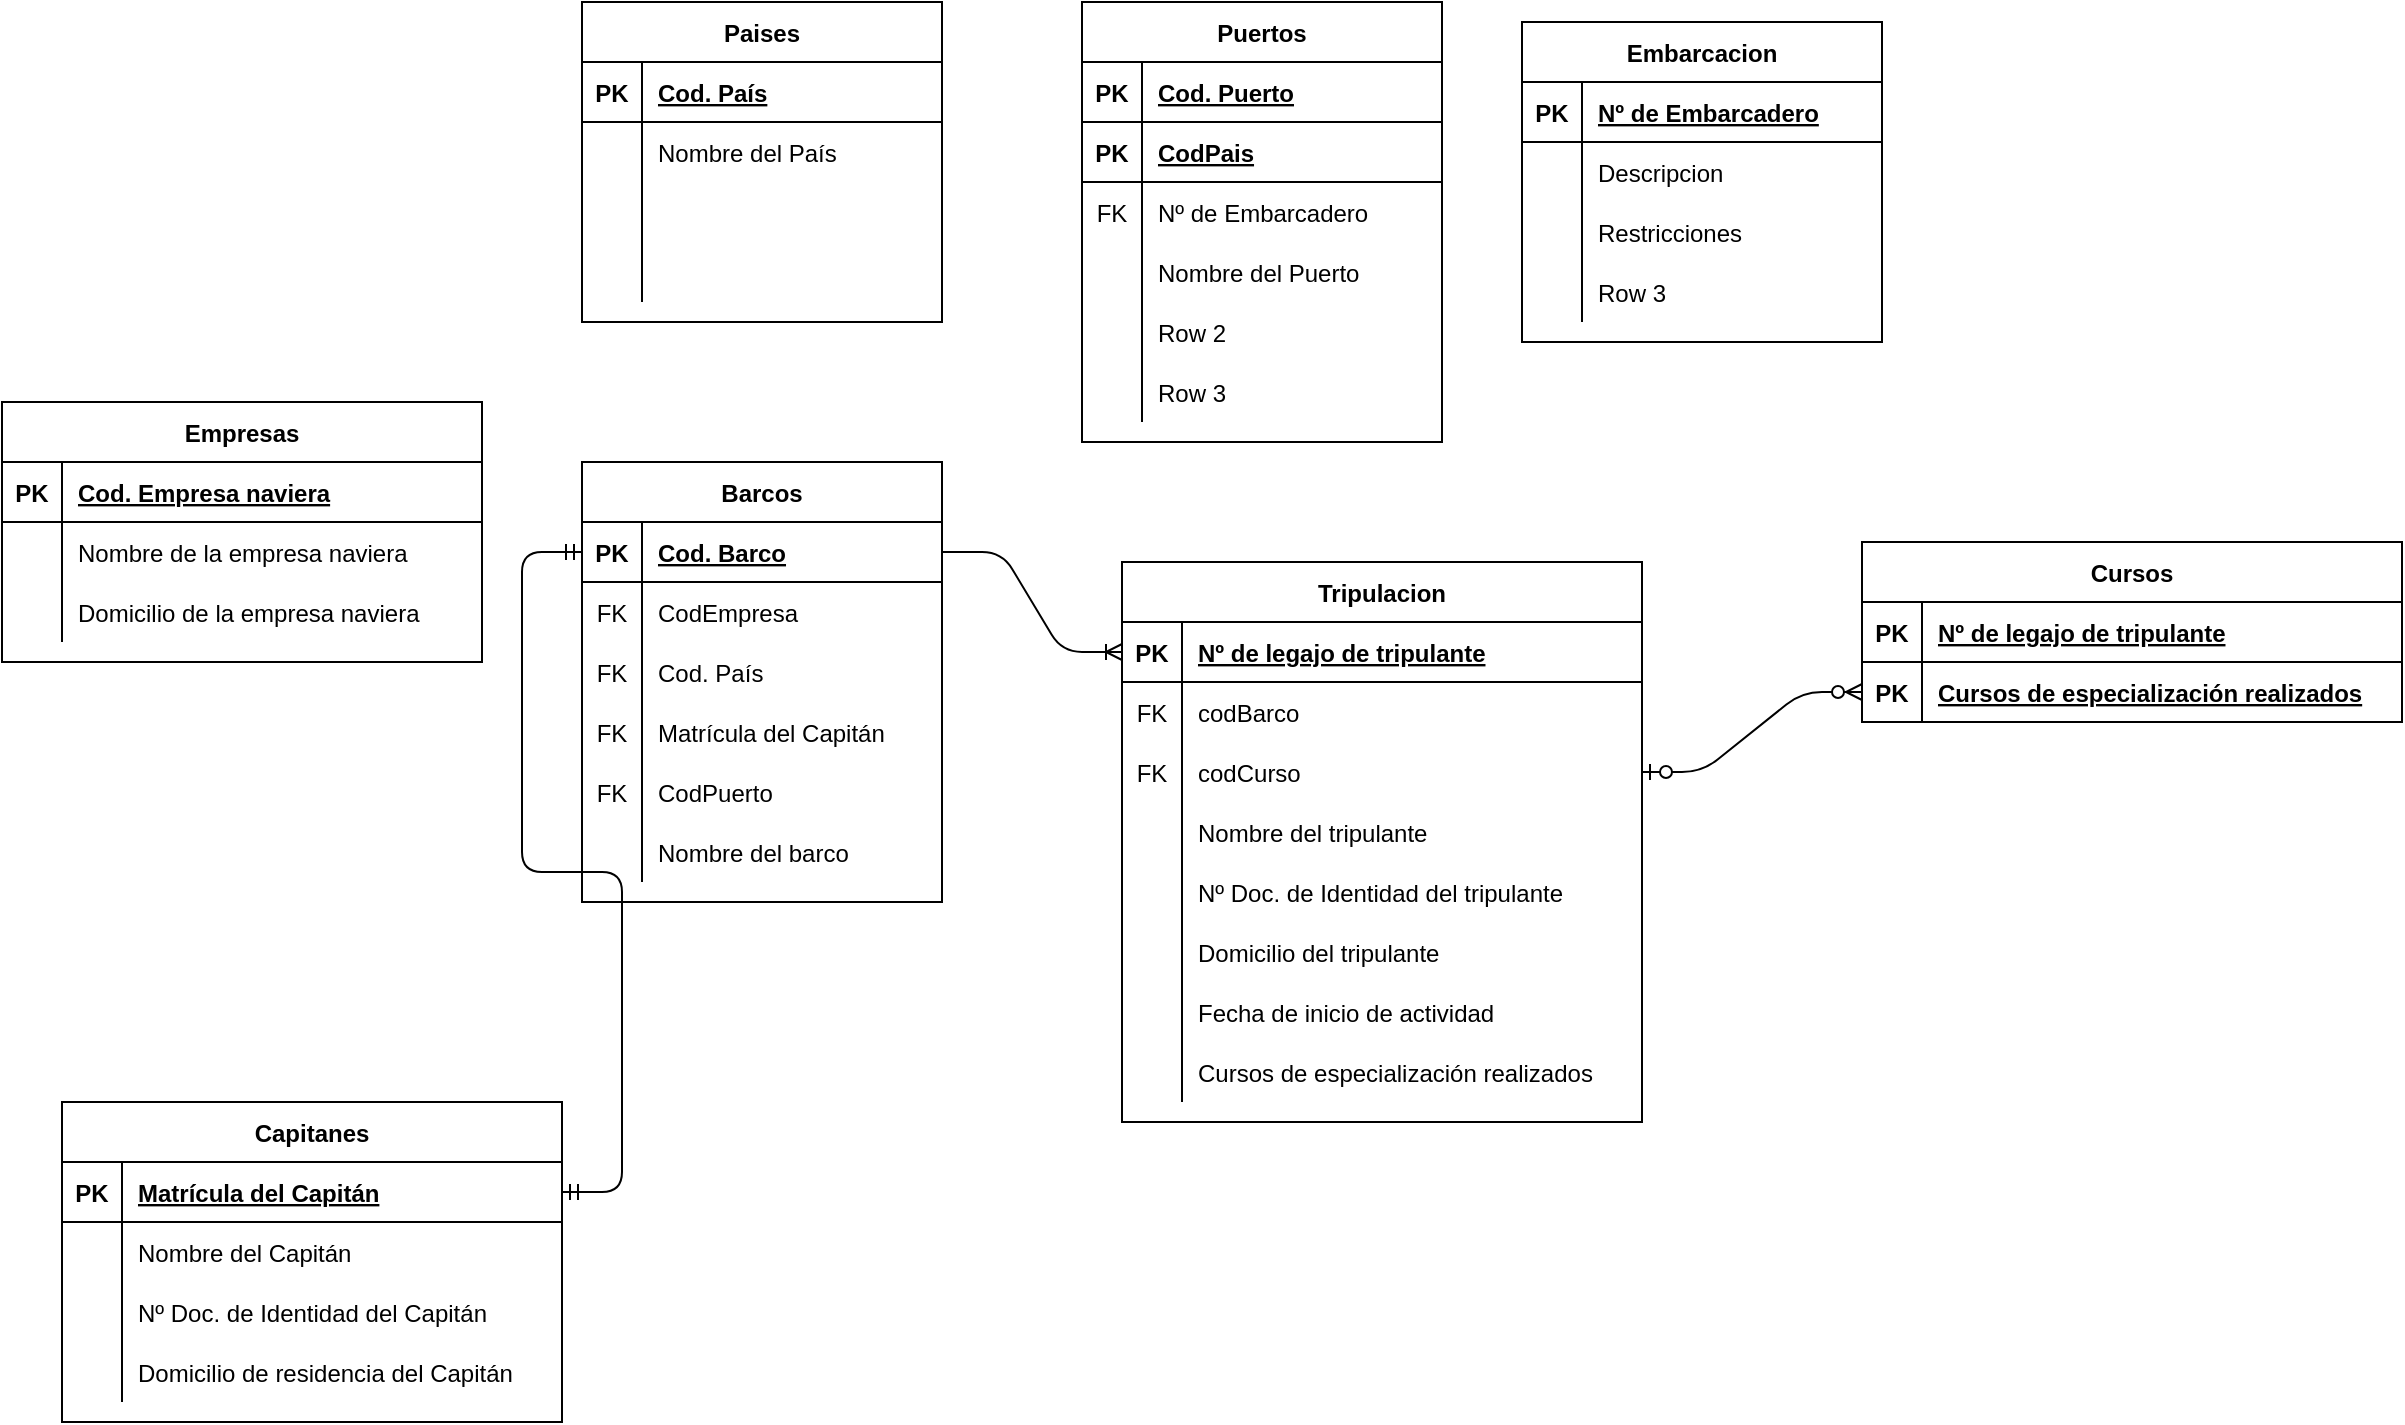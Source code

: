 <mxfile version="13.6.3" type="github">
  <diagram id="R2lEEEUBdFMjLlhIrx00" name="Page-1">
    <mxGraphModel dx="868" dy="450" grid="1" gridSize="10" guides="1" tooltips="1" connect="1" arrows="1" fold="1" page="1" pageScale="1" pageWidth="850" pageHeight="1100" math="0" shadow="0" extFonts="Permanent Marker^https://fonts.googleapis.com/css?family=Permanent+Marker">
      <root>
        <mxCell id="0" />
        <mxCell id="1" parent="0" />
        <mxCell id="rPtyfi98EGVB4E6NXV8B-1" value="Barcos" style="shape=table;startSize=30;container=1;collapsible=1;childLayout=tableLayout;fixedRows=1;rowLines=0;fontStyle=1;align=center;resizeLast=1;" vertex="1" parent="1">
          <mxGeometry x="300" y="340" width="180" height="220" as="geometry" />
        </mxCell>
        <mxCell id="rPtyfi98EGVB4E6NXV8B-63" value="" style="shape=partialRectangle;collapsible=0;dropTarget=0;pointerEvents=0;fillColor=none;top=0;left=0;bottom=1;right=0;points=[[0,0.5],[1,0.5]];portConstraint=eastwest;" vertex="1" parent="rPtyfi98EGVB4E6NXV8B-1">
          <mxGeometry y="30" width="180" height="30" as="geometry" />
        </mxCell>
        <mxCell id="rPtyfi98EGVB4E6NXV8B-64" value="PK" style="shape=partialRectangle;connectable=0;fillColor=none;top=0;left=0;bottom=0;right=0;fontStyle=1;overflow=hidden;" vertex="1" parent="rPtyfi98EGVB4E6NXV8B-63">
          <mxGeometry width="30" height="30" as="geometry" />
        </mxCell>
        <mxCell id="rPtyfi98EGVB4E6NXV8B-65" value="Cod. Barco" style="shape=partialRectangle;connectable=0;fillColor=none;top=0;left=0;bottom=0;right=0;align=left;spacingLeft=6;fontStyle=5;overflow=hidden;" vertex="1" parent="rPtyfi98EGVB4E6NXV8B-63">
          <mxGeometry x="30" width="150" height="30" as="geometry" />
        </mxCell>
        <mxCell id="rPtyfi98EGVB4E6NXV8B-86" value="" style="shape=partialRectangle;collapsible=0;dropTarget=0;pointerEvents=0;fillColor=none;top=0;left=0;bottom=0;right=0;points=[[0,0.5],[1,0.5]];portConstraint=eastwest;strokeColor=#000000;" vertex="1" parent="rPtyfi98EGVB4E6NXV8B-1">
          <mxGeometry y="60" width="180" height="30" as="geometry" />
        </mxCell>
        <mxCell id="rPtyfi98EGVB4E6NXV8B-87" value="FK" style="shape=partialRectangle;connectable=0;fillColor=none;top=0;left=0;bottom=0;right=0;fontStyle=0;overflow=hidden;" vertex="1" parent="rPtyfi98EGVB4E6NXV8B-86">
          <mxGeometry width="30" height="30" as="geometry" />
        </mxCell>
        <mxCell id="rPtyfi98EGVB4E6NXV8B-88" value="CodEmpresa" style="shape=partialRectangle;connectable=0;fillColor=none;top=0;left=0;bottom=0;right=0;align=left;spacingLeft=6;fontStyle=0;overflow=hidden;" vertex="1" parent="rPtyfi98EGVB4E6NXV8B-86">
          <mxGeometry x="30" width="150" height="30" as="geometry" />
        </mxCell>
        <mxCell id="rPtyfi98EGVB4E6NXV8B-83" value="" style="shape=partialRectangle;collapsible=0;dropTarget=0;pointerEvents=0;fillColor=none;top=0;left=0;bottom=0;right=0;points=[[0,0.5],[1,0.5]];portConstraint=eastwest;strokeColor=#000000;" vertex="1" parent="rPtyfi98EGVB4E6NXV8B-1">
          <mxGeometry y="90" width="180" height="30" as="geometry" />
        </mxCell>
        <mxCell id="rPtyfi98EGVB4E6NXV8B-84" value="FK" style="shape=partialRectangle;connectable=0;fillColor=none;top=0;left=0;bottom=0;right=0;fontStyle=0;overflow=hidden;" vertex="1" parent="rPtyfi98EGVB4E6NXV8B-83">
          <mxGeometry width="30" height="30" as="geometry" />
        </mxCell>
        <mxCell id="rPtyfi98EGVB4E6NXV8B-85" value="Cod. País" style="shape=partialRectangle;connectable=0;fillColor=none;top=0;left=0;bottom=0;right=0;align=left;spacingLeft=6;fontStyle=0;overflow=hidden;" vertex="1" parent="rPtyfi98EGVB4E6NXV8B-83">
          <mxGeometry x="30" width="150" height="30" as="geometry" />
        </mxCell>
        <mxCell id="rPtyfi98EGVB4E6NXV8B-92" value="" style="shape=partialRectangle;collapsible=0;dropTarget=0;pointerEvents=0;fillColor=none;top=0;left=0;bottom=0;right=0;points=[[0,0.5],[1,0.5]];portConstraint=eastwest;strokeColor=#000000;" vertex="1" parent="rPtyfi98EGVB4E6NXV8B-1">
          <mxGeometry y="120" width="180" height="30" as="geometry" />
        </mxCell>
        <mxCell id="rPtyfi98EGVB4E6NXV8B-93" value="FK" style="shape=partialRectangle;connectable=0;fillColor=none;top=0;left=0;bottom=0;right=0;fontStyle=0;overflow=hidden;" vertex="1" parent="rPtyfi98EGVB4E6NXV8B-92">
          <mxGeometry width="30" height="30" as="geometry" />
        </mxCell>
        <mxCell id="rPtyfi98EGVB4E6NXV8B-94" value="Matrícula del Capitán" style="shape=partialRectangle;connectable=0;fillColor=none;top=0;left=0;bottom=0;right=0;align=left;spacingLeft=6;fontStyle=0;overflow=hidden;" vertex="1" parent="rPtyfi98EGVB4E6NXV8B-92">
          <mxGeometry x="30" width="150" height="30" as="geometry" />
        </mxCell>
        <mxCell id="rPtyfi98EGVB4E6NXV8B-161" value="" style="shape=partialRectangle;collapsible=0;dropTarget=0;pointerEvents=0;fillColor=none;top=0;left=0;bottom=0;right=0;points=[[0,0.5],[1,0.5]];portConstraint=eastwest;strokeColor=#000000;" vertex="1" parent="rPtyfi98EGVB4E6NXV8B-1">
          <mxGeometry y="150" width="180" height="30" as="geometry" />
        </mxCell>
        <mxCell id="rPtyfi98EGVB4E6NXV8B-162" value="FK" style="shape=partialRectangle;connectable=0;fillColor=none;top=0;left=0;bottom=0;right=0;fontStyle=0;overflow=hidden;" vertex="1" parent="rPtyfi98EGVB4E6NXV8B-161">
          <mxGeometry width="30" height="30" as="geometry" />
        </mxCell>
        <mxCell id="rPtyfi98EGVB4E6NXV8B-163" value="CodPuerto" style="shape=partialRectangle;connectable=0;fillColor=none;top=0;left=0;bottom=0;right=0;align=left;spacingLeft=6;fontStyle=0;overflow=hidden;" vertex="1" parent="rPtyfi98EGVB4E6NXV8B-161">
          <mxGeometry x="30" width="150" height="30" as="geometry" />
        </mxCell>
        <mxCell id="rPtyfi98EGVB4E6NXV8B-8" value="" style="shape=partialRectangle;collapsible=0;dropTarget=0;pointerEvents=0;fillColor=none;top=0;left=0;bottom=0;right=0;points=[[0,0.5],[1,0.5]];portConstraint=eastwest;" vertex="1" parent="rPtyfi98EGVB4E6NXV8B-1">
          <mxGeometry y="180" width="180" height="30" as="geometry" />
        </mxCell>
        <mxCell id="rPtyfi98EGVB4E6NXV8B-9" value="" style="shape=partialRectangle;connectable=0;fillColor=none;top=0;left=0;bottom=0;right=0;editable=1;overflow=hidden;" vertex="1" parent="rPtyfi98EGVB4E6NXV8B-8">
          <mxGeometry width="30" height="30" as="geometry" />
        </mxCell>
        <mxCell id="rPtyfi98EGVB4E6NXV8B-10" value="Nombre del barco " style="shape=partialRectangle;connectable=0;fillColor=none;top=0;left=0;bottom=0;right=0;align=left;spacingLeft=6;overflow=hidden;" vertex="1" parent="rPtyfi98EGVB4E6NXV8B-8">
          <mxGeometry x="30" width="150" height="30" as="geometry" />
        </mxCell>
        <mxCell id="rPtyfi98EGVB4E6NXV8B-14" value="Puertos" style="shape=table;startSize=30;container=1;collapsible=1;childLayout=tableLayout;fixedRows=1;rowLines=0;fontStyle=1;align=center;resizeLast=1;" vertex="1" parent="1">
          <mxGeometry x="550" y="110" width="180" height="220" as="geometry" />
        </mxCell>
        <mxCell id="rPtyfi98EGVB4E6NXV8B-15" value="" style="shape=partialRectangle;collapsible=0;dropTarget=0;pointerEvents=0;fillColor=none;top=0;left=0;bottom=1;right=0;points=[[0,0.5],[1,0.5]];portConstraint=eastwest;" vertex="1" parent="rPtyfi98EGVB4E6NXV8B-14">
          <mxGeometry y="30" width="180" height="30" as="geometry" />
        </mxCell>
        <mxCell id="rPtyfi98EGVB4E6NXV8B-16" value="PK" style="shape=partialRectangle;connectable=0;fillColor=none;top=0;left=0;bottom=0;right=0;fontStyle=1;overflow=hidden;" vertex="1" parent="rPtyfi98EGVB4E6NXV8B-15">
          <mxGeometry width="30" height="30" as="geometry" />
        </mxCell>
        <mxCell id="rPtyfi98EGVB4E6NXV8B-17" value="Cod. Puerto" style="shape=partialRectangle;connectable=0;fillColor=none;top=0;left=0;bottom=0;right=0;align=left;spacingLeft=6;fontStyle=5;overflow=hidden;" vertex="1" parent="rPtyfi98EGVB4E6NXV8B-15">
          <mxGeometry x="30" width="150" height="30" as="geometry" />
        </mxCell>
        <mxCell id="rPtyfi98EGVB4E6NXV8B-89" value="" style="shape=partialRectangle;collapsible=0;dropTarget=0;pointerEvents=0;fillColor=none;top=0;left=0;bottom=1;right=0;points=[[0,0.5],[1,0.5]];portConstraint=eastwest;strokeColor=#000000;" vertex="1" parent="rPtyfi98EGVB4E6NXV8B-14">
          <mxGeometry y="60" width="180" height="30" as="geometry" />
        </mxCell>
        <mxCell id="rPtyfi98EGVB4E6NXV8B-90" value="PK" style="shape=partialRectangle;connectable=0;fillColor=none;top=0;left=0;bottom=0;right=0;fontStyle=1;overflow=hidden;" vertex="1" parent="rPtyfi98EGVB4E6NXV8B-89">
          <mxGeometry width="30" height="30" as="geometry" />
        </mxCell>
        <mxCell id="rPtyfi98EGVB4E6NXV8B-91" value="CodPais" style="shape=partialRectangle;connectable=0;fillColor=none;top=0;left=0;bottom=0;right=0;align=left;spacingLeft=6;fontStyle=5;overflow=hidden;" vertex="1" parent="rPtyfi98EGVB4E6NXV8B-89">
          <mxGeometry x="30" width="150" height="30" as="geometry" />
        </mxCell>
        <mxCell id="rPtyfi98EGVB4E6NXV8B-108" value="" style="shape=partialRectangle;collapsible=0;dropTarget=0;pointerEvents=0;fillColor=none;top=0;left=0;bottom=0;right=0;points=[[0,0.5],[1,0.5]];portConstraint=eastwest;strokeColor=#000000;" vertex="1" parent="rPtyfi98EGVB4E6NXV8B-14">
          <mxGeometry y="90" width="180" height="30" as="geometry" />
        </mxCell>
        <mxCell id="rPtyfi98EGVB4E6NXV8B-109" value="FK" style="shape=partialRectangle;connectable=0;fillColor=none;top=0;left=0;bottom=0;right=0;fontStyle=0;overflow=hidden;" vertex="1" parent="rPtyfi98EGVB4E6NXV8B-108">
          <mxGeometry width="30" height="30" as="geometry" />
        </mxCell>
        <mxCell id="rPtyfi98EGVB4E6NXV8B-110" value="Nº de Embarcadero" style="shape=partialRectangle;connectable=0;fillColor=none;top=0;left=0;bottom=0;right=0;align=left;spacingLeft=6;fontStyle=0;overflow=hidden;" vertex="1" parent="rPtyfi98EGVB4E6NXV8B-108">
          <mxGeometry x="30" width="150" height="30" as="geometry" />
        </mxCell>
        <mxCell id="rPtyfi98EGVB4E6NXV8B-18" value="" style="shape=partialRectangle;collapsible=0;dropTarget=0;pointerEvents=0;fillColor=none;top=0;left=0;bottom=0;right=0;points=[[0,0.5],[1,0.5]];portConstraint=eastwest;" vertex="1" parent="rPtyfi98EGVB4E6NXV8B-14">
          <mxGeometry y="120" width="180" height="30" as="geometry" />
        </mxCell>
        <mxCell id="rPtyfi98EGVB4E6NXV8B-19" value="" style="shape=partialRectangle;connectable=0;fillColor=none;top=0;left=0;bottom=0;right=0;editable=1;overflow=hidden;" vertex="1" parent="rPtyfi98EGVB4E6NXV8B-18">
          <mxGeometry width="30" height="30" as="geometry" />
        </mxCell>
        <mxCell id="rPtyfi98EGVB4E6NXV8B-20" value="Nombre del Puerto" style="shape=partialRectangle;connectable=0;fillColor=none;top=0;left=0;bottom=0;right=0;align=left;spacingLeft=6;overflow=hidden;" vertex="1" parent="rPtyfi98EGVB4E6NXV8B-18">
          <mxGeometry x="30" width="150" height="30" as="geometry" />
        </mxCell>
        <mxCell id="rPtyfi98EGVB4E6NXV8B-21" value="" style="shape=partialRectangle;collapsible=0;dropTarget=0;pointerEvents=0;fillColor=none;top=0;left=0;bottom=0;right=0;points=[[0,0.5],[1,0.5]];portConstraint=eastwest;" vertex="1" parent="rPtyfi98EGVB4E6NXV8B-14">
          <mxGeometry y="150" width="180" height="30" as="geometry" />
        </mxCell>
        <mxCell id="rPtyfi98EGVB4E6NXV8B-22" value="" style="shape=partialRectangle;connectable=0;fillColor=none;top=0;left=0;bottom=0;right=0;editable=1;overflow=hidden;" vertex="1" parent="rPtyfi98EGVB4E6NXV8B-21">
          <mxGeometry width="30" height="30" as="geometry" />
        </mxCell>
        <mxCell id="rPtyfi98EGVB4E6NXV8B-23" value="Row 2" style="shape=partialRectangle;connectable=0;fillColor=none;top=0;left=0;bottom=0;right=0;align=left;spacingLeft=6;overflow=hidden;" vertex="1" parent="rPtyfi98EGVB4E6NXV8B-21">
          <mxGeometry x="30" width="150" height="30" as="geometry" />
        </mxCell>
        <mxCell id="rPtyfi98EGVB4E6NXV8B-24" value="" style="shape=partialRectangle;collapsible=0;dropTarget=0;pointerEvents=0;fillColor=none;top=0;left=0;bottom=0;right=0;points=[[0,0.5],[1,0.5]];portConstraint=eastwest;" vertex="1" parent="rPtyfi98EGVB4E6NXV8B-14">
          <mxGeometry y="180" width="180" height="30" as="geometry" />
        </mxCell>
        <mxCell id="rPtyfi98EGVB4E6NXV8B-25" value="" style="shape=partialRectangle;connectable=0;fillColor=none;top=0;left=0;bottom=0;right=0;editable=1;overflow=hidden;" vertex="1" parent="rPtyfi98EGVB4E6NXV8B-24">
          <mxGeometry width="30" height="30" as="geometry" />
        </mxCell>
        <mxCell id="rPtyfi98EGVB4E6NXV8B-26" value="Row 3" style="shape=partialRectangle;connectable=0;fillColor=none;top=0;left=0;bottom=0;right=0;align=left;spacingLeft=6;overflow=hidden;" vertex="1" parent="rPtyfi98EGVB4E6NXV8B-24">
          <mxGeometry x="30" width="150" height="30" as="geometry" />
        </mxCell>
        <mxCell id="rPtyfi98EGVB4E6NXV8B-27" value="Tripulacion" style="shape=table;startSize=30;container=1;collapsible=1;childLayout=tableLayout;fixedRows=1;rowLines=0;fontStyle=1;align=center;resizeLast=1;" vertex="1" parent="1">
          <mxGeometry x="570" y="390" width="260" height="280" as="geometry" />
        </mxCell>
        <mxCell id="rPtyfi98EGVB4E6NXV8B-28" value="" style="shape=partialRectangle;collapsible=0;dropTarget=0;pointerEvents=0;fillColor=none;top=0;left=0;bottom=1;right=0;points=[[0,0.5],[1,0.5]];portConstraint=eastwest;" vertex="1" parent="rPtyfi98EGVB4E6NXV8B-27">
          <mxGeometry y="30" width="260" height="30" as="geometry" />
        </mxCell>
        <mxCell id="rPtyfi98EGVB4E6NXV8B-29" value="PK" style="shape=partialRectangle;connectable=0;fillColor=none;top=0;left=0;bottom=0;right=0;fontStyle=1;overflow=hidden;" vertex="1" parent="rPtyfi98EGVB4E6NXV8B-28">
          <mxGeometry width="30" height="30" as="geometry" />
        </mxCell>
        <mxCell id="rPtyfi98EGVB4E6NXV8B-30" value="Nº de legajo de tripulante" style="shape=partialRectangle;connectable=0;fillColor=none;top=0;left=0;bottom=0;right=0;align=left;spacingLeft=6;fontStyle=5;overflow=hidden;" vertex="1" parent="rPtyfi98EGVB4E6NXV8B-28">
          <mxGeometry x="30" width="230" height="30" as="geometry" />
        </mxCell>
        <mxCell id="rPtyfi98EGVB4E6NXV8B-140" value="" style="shape=partialRectangle;collapsible=0;dropTarget=0;pointerEvents=0;fillColor=none;top=0;left=0;bottom=0;right=0;points=[[0,0.5],[1,0.5]];portConstraint=eastwest;strokeColor=#000000;" vertex="1" parent="rPtyfi98EGVB4E6NXV8B-27">
          <mxGeometry y="60" width="260" height="30" as="geometry" />
        </mxCell>
        <mxCell id="rPtyfi98EGVB4E6NXV8B-141" value="FK" style="shape=partialRectangle;connectable=0;fillColor=none;top=0;left=0;bottom=0;right=0;fontStyle=0;overflow=hidden;" vertex="1" parent="rPtyfi98EGVB4E6NXV8B-140">
          <mxGeometry width="30" height="30" as="geometry" />
        </mxCell>
        <mxCell id="rPtyfi98EGVB4E6NXV8B-142" value="codBarco" style="shape=partialRectangle;connectable=0;fillColor=none;top=0;left=0;bottom=0;right=0;align=left;spacingLeft=6;fontStyle=0;overflow=hidden;" vertex="1" parent="rPtyfi98EGVB4E6NXV8B-140">
          <mxGeometry x="30" width="230" height="30" as="geometry" />
        </mxCell>
        <mxCell id="rPtyfi98EGVB4E6NXV8B-148" value="" style="shape=partialRectangle;collapsible=0;dropTarget=0;pointerEvents=0;fillColor=none;top=0;left=0;bottom=0;right=0;points=[[0,0.5],[1,0.5]];portConstraint=eastwest;strokeColor=#000000;" vertex="1" parent="rPtyfi98EGVB4E6NXV8B-27">
          <mxGeometry y="90" width="260" height="30" as="geometry" />
        </mxCell>
        <mxCell id="rPtyfi98EGVB4E6NXV8B-149" value="FK" style="shape=partialRectangle;connectable=0;fillColor=none;top=0;left=0;bottom=0;right=0;fontStyle=0;overflow=hidden;" vertex="1" parent="rPtyfi98EGVB4E6NXV8B-148">
          <mxGeometry width="30" height="30" as="geometry" />
        </mxCell>
        <mxCell id="rPtyfi98EGVB4E6NXV8B-150" value="codCurso" style="shape=partialRectangle;connectable=0;fillColor=none;top=0;left=0;bottom=0;right=0;align=left;spacingLeft=6;fontStyle=0;overflow=hidden;" vertex="1" parent="rPtyfi98EGVB4E6NXV8B-148">
          <mxGeometry x="30" width="230" height="30" as="geometry" />
        </mxCell>
        <mxCell id="rPtyfi98EGVB4E6NXV8B-31" value="" style="shape=partialRectangle;collapsible=0;dropTarget=0;pointerEvents=0;fillColor=none;top=0;left=0;bottom=0;right=0;points=[[0,0.5],[1,0.5]];portConstraint=eastwest;" vertex="1" parent="rPtyfi98EGVB4E6NXV8B-27">
          <mxGeometry y="120" width="260" height="30" as="geometry" />
        </mxCell>
        <mxCell id="rPtyfi98EGVB4E6NXV8B-32" value="" style="shape=partialRectangle;connectable=0;fillColor=none;top=0;left=0;bottom=0;right=0;editable=1;overflow=hidden;" vertex="1" parent="rPtyfi98EGVB4E6NXV8B-31">
          <mxGeometry width="30" height="30" as="geometry" />
        </mxCell>
        <mxCell id="rPtyfi98EGVB4E6NXV8B-33" value="Nombre del tripulante" style="shape=partialRectangle;connectable=0;fillColor=none;top=0;left=0;bottom=0;right=0;align=left;spacingLeft=6;overflow=hidden;" vertex="1" parent="rPtyfi98EGVB4E6NXV8B-31">
          <mxGeometry x="30" width="230" height="30" as="geometry" />
        </mxCell>
        <mxCell id="rPtyfi98EGVB4E6NXV8B-34" value="" style="shape=partialRectangle;collapsible=0;dropTarget=0;pointerEvents=0;fillColor=none;top=0;left=0;bottom=0;right=0;points=[[0,0.5],[1,0.5]];portConstraint=eastwest;" vertex="1" parent="rPtyfi98EGVB4E6NXV8B-27">
          <mxGeometry y="150" width="260" height="30" as="geometry" />
        </mxCell>
        <mxCell id="rPtyfi98EGVB4E6NXV8B-35" value="" style="shape=partialRectangle;connectable=0;fillColor=none;top=0;left=0;bottom=0;right=0;editable=1;overflow=hidden;" vertex="1" parent="rPtyfi98EGVB4E6NXV8B-34">
          <mxGeometry width="30" height="30" as="geometry" />
        </mxCell>
        <mxCell id="rPtyfi98EGVB4E6NXV8B-36" value="Nº Doc. de Identidad del tripulante" style="shape=partialRectangle;connectable=0;fillColor=none;top=0;left=0;bottom=0;right=0;align=left;spacingLeft=6;overflow=hidden;" vertex="1" parent="rPtyfi98EGVB4E6NXV8B-34">
          <mxGeometry x="30" width="230" height="30" as="geometry" />
        </mxCell>
        <mxCell id="rPtyfi98EGVB4E6NXV8B-37" value="" style="shape=partialRectangle;collapsible=0;dropTarget=0;pointerEvents=0;fillColor=none;top=0;left=0;bottom=0;right=0;points=[[0,0.5],[1,0.5]];portConstraint=eastwest;" vertex="1" parent="rPtyfi98EGVB4E6NXV8B-27">
          <mxGeometry y="180" width="260" height="30" as="geometry" />
        </mxCell>
        <mxCell id="rPtyfi98EGVB4E6NXV8B-38" value="" style="shape=partialRectangle;connectable=0;fillColor=none;top=0;left=0;bottom=0;right=0;editable=1;overflow=hidden;" vertex="1" parent="rPtyfi98EGVB4E6NXV8B-37">
          <mxGeometry width="30" height="30" as="geometry" />
        </mxCell>
        <mxCell id="rPtyfi98EGVB4E6NXV8B-39" value="Domicilio del tripulante" style="shape=partialRectangle;connectable=0;fillColor=none;top=0;left=0;bottom=0;right=0;align=left;spacingLeft=6;overflow=hidden;" vertex="1" parent="rPtyfi98EGVB4E6NXV8B-37">
          <mxGeometry x="30" width="230" height="30" as="geometry" />
        </mxCell>
        <mxCell id="rPtyfi98EGVB4E6NXV8B-155" value="" style="shape=partialRectangle;collapsible=0;dropTarget=0;pointerEvents=0;fillColor=none;top=0;left=0;bottom=0;right=0;points=[[0,0.5],[1,0.5]];portConstraint=eastwest;strokeColor=#000000;" vertex="1" parent="rPtyfi98EGVB4E6NXV8B-27">
          <mxGeometry y="210" width="260" height="30" as="geometry" />
        </mxCell>
        <mxCell id="rPtyfi98EGVB4E6NXV8B-156" value="" style="shape=partialRectangle;connectable=0;fillColor=none;top=0;left=0;bottom=0;right=0;editable=1;overflow=hidden;" vertex="1" parent="rPtyfi98EGVB4E6NXV8B-155">
          <mxGeometry width="30" height="30" as="geometry" />
        </mxCell>
        <mxCell id="rPtyfi98EGVB4E6NXV8B-157" value="Fecha de inicio de actividad" style="shape=partialRectangle;connectable=0;fillColor=none;top=0;left=0;bottom=0;right=0;align=left;spacingLeft=6;overflow=hidden;" vertex="1" parent="rPtyfi98EGVB4E6NXV8B-155">
          <mxGeometry x="30" width="230" height="30" as="geometry" />
        </mxCell>
        <mxCell id="rPtyfi98EGVB4E6NXV8B-166" value="" style="shape=partialRectangle;collapsible=0;dropTarget=0;pointerEvents=0;fillColor=none;top=0;left=0;bottom=0;right=0;points=[[0,0.5],[1,0.5]];portConstraint=eastwest;strokeColor=#000000;" vertex="1" parent="rPtyfi98EGVB4E6NXV8B-27">
          <mxGeometry y="240" width="260" height="30" as="geometry" />
        </mxCell>
        <mxCell id="rPtyfi98EGVB4E6NXV8B-167" value="" style="shape=partialRectangle;connectable=0;fillColor=none;top=0;left=0;bottom=0;right=0;editable=1;overflow=hidden;" vertex="1" parent="rPtyfi98EGVB4E6NXV8B-166">
          <mxGeometry width="30" height="30" as="geometry" />
        </mxCell>
        <mxCell id="rPtyfi98EGVB4E6NXV8B-168" value="Cursos de especialización realizados" style="shape=partialRectangle;connectable=0;fillColor=none;top=0;left=0;bottom=0;right=0;align=left;spacingLeft=6;overflow=hidden;" vertex="1" parent="rPtyfi98EGVB4E6NXV8B-166">
          <mxGeometry x="30" width="230" height="30" as="geometry" />
        </mxCell>
        <mxCell id="rPtyfi98EGVB4E6NXV8B-111" value="Embarcacion" style="shape=table;startSize=30;container=1;collapsible=1;childLayout=tableLayout;fixedRows=1;rowLines=0;fontStyle=1;align=center;resizeLast=1;" vertex="1" parent="1">
          <mxGeometry x="770" y="120" width="180" height="160" as="geometry" />
        </mxCell>
        <mxCell id="rPtyfi98EGVB4E6NXV8B-112" value="" style="shape=partialRectangle;collapsible=0;dropTarget=0;pointerEvents=0;fillColor=none;top=0;left=0;bottom=1;right=0;points=[[0,0.5],[1,0.5]];portConstraint=eastwest;" vertex="1" parent="rPtyfi98EGVB4E6NXV8B-111">
          <mxGeometry y="30" width="180" height="30" as="geometry" />
        </mxCell>
        <mxCell id="rPtyfi98EGVB4E6NXV8B-113" value="PK" style="shape=partialRectangle;connectable=0;fillColor=none;top=0;left=0;bottom=0;right=0;fontStyle=1;overflow=hidden;" vertex="1" parent="rPtyfi98EGVB4E6NXV8B-112">
          <mxGeometry width="30" height="30" as="geometry" />
        </mxCell>
        <mxCell id="rPtyfi98EGVB4E6NXV8B-114" value="Nº de Embarcadero" style="shape=partialRectangle;connectable=0;fillColor=none;top=0;left=0;bottom=0;right=0;align=left;spacingLeft=6;fontStyle=5;overflow=hidden;" vertex="1" parent="rPtyfi98EGVB4E6NXV8B-112">
          <mxGeometry x="30" width="150" height="30" as="geometry" />
        </mxCell>
        <mxCell id="rPtyfi98EGVB4E6NXV8B-115" value="" style="shape=partialRectangle;collapsible=0;dropTarget=0;pointerEvents=0;fillColor=none;top=0;left=0;bottom=0;right=0;points=[[0,0.5],[1,0.5]];portConstraint=eastwest;" vertex="1" parent="rPtyfi98EGVB4E6NXV8B-111">
          <mxGeometry y="60" width="180" height="30" as="geometry" />
        </mxCell>
        <mxCell id="rPtyfi98EGVB4E6NXV8B-116" value="" style="shape=partialRectangle;connectable=0;fillColor=none;top=0;left=0;bottom=0;right=0;editable=1;overflow=hidden;" vertex="1" parent="rPtyfi98EGVB4E6NXV8B-115">
          <mxGeometry width="30" height="30" as="geometry" />
        </mxCell>
        <mxCell id="rPtyfi98EGVB4E6NXV8B-117" value="Descripcion" style="shape=partialRectangle;connectable=0;fillColor=none;top=0;left=0;bottom=0;right=0;align=left;spacingLeft=6;overflow=hidden;" vertex="1" parent="rPtyfi98EGVB4E6NXV8B-115">
          <mxGeometry x="30" width="150" height="30" as="geometry" />
        </mxCell>
        <mxCell id="rPtyfi98EGVB4E6NXV8B-118" value="" style="shape=partialRectangle;collapsible=0;dropTarget=0;pointerEvents=0;fillColor=none;top=0;left=0;bottom=0;right=0;points=[[0,0.5],[1,0.5]];portConstraint=eastwest;" vertex="1" parent="rPtyfi98EGVB4E6NXV8B-111">
          <mxGeometry y="90" width="180" height="30" as="geometry" />
        </mxCell>
        <mxCell id="rPtyfi98EGVB4E6NXV8B-119" value="" style="shape=partialRectangle;connectable=0;fillColor=none;top=0;left=0;bottom=0;right=0;editable=1;overflow=hidden;" vertex="1" parent="rPtyfi98EGVB4E6NXV8B-118">
          <mxGeometry width="30" height="30" as="geometry" />
        </mxCell>
        <mxCell id="rPtyfi98EGVB4E6NXV8B-120" value="Restricciones" style="shape=partialRectangle;connectable=0;fillColor=none;top=0;left=0;bottom=0;right=0;align=left;spacingLeft=6;overflow=hidden;" vertex="1" parent="rPtyfi98EGVB4E6NXV8B-118">
          <mxGeometry x="30" width="150" height="30" as="geometry" />
        </mxCell>
        <mxCell id="rPtyfi98EGVB4E6NXV8B-121" value="" style="shape=partialRectangle;collapsible=0;dropTarget=0;pointerEvents=0;fillColor=none;top=0;left=0;bottom=0;right=0;points=[[0,0.5],[1,0.5]];portConstraint=eastwest;" vertex="1" parent="rPtyfi98EGVB4E6NXV8B-111">
          <mxGeometry y="120" width="180" height="30" as="geometry" />
        </mxCell>
        <mxCell id="rPtyfi98EGVB4E6NXV8B-122" value="" style="shape=partialRectangle;connectable=0;fillColor=none;top=0;left=0;bottom=0;right=0;editable=1;overflow=hidden;" vertex="1" parent="rPtyfi98EGVB4E6NXV8B-121">
          <mxGeometry width="30" height="30" as="geometry" />
        </mxCell>
        <mxCell id="rPtyfi98EGVB4E6NXV8B-123" value="Row 3" style="shape=partialRectangle;connectable=0;fillColor=none;top=0;left=0;bottom=0;right=0;align=left;spacingLeft=6;overflow=hidden;" vertex="1" parent="rPtyfi98EGVB4E6NXV8B-121">
          <mxGeometry x="30" width="150" height="30" as="geometry" />
        </mxCell>
        <mxCell id="rPtyfi98EGVB4E6NXV8B-66" value="Paises" style="shape=table;startSize=30;container=1;collapsible=1;childLayout=tableLayout;fixedRows=1;rowLines=0;fontStyle=1;align=center;resizeLast=1;" vertex="1" parent="1">
          <mxGeometry x="300" y="110" width="180" height="160" as="geometry" />
        </mxCell>
        <mxCell id="rPtyfi98EGVB4E6NXV8B-67" value="" style="shape=partialRectangle;collapsible=0;dropTarget=0;pointerEvents=0;fillColor=none;top=0;left=0;bottom=1;right=0;points=[[0,0.5],[1,0.5]];portConstraint=eastwest;" vertex="1" parent="rPtyfi98EGVB4E6NXV8B-66">
          <mxGeometry y="30" width="180" height="30" as="geometry" />
        </mxCell>
        <mxCell id="rPtyfi98EGVB4E6NXV8B-68" value="PK" style="shape=partialRectangle;connectable=0;fillColor=none;top=0;left=0;bottom=0;right=0;fontStyle=1;overflow=hidden;" vertex="1" parent="rPtyfi98EGVB4E6NXV8B-67">
          <mxGeometry width="30" height="30" as="geometry" />
        </mxCell>
        <mxCell id="rPtyfi98EGVB4E6NXV8B-69" value="Cod. País" style="shape=partialRectangle;connectable=0;fillColor=none;top=0;left=0;bottom=0;right=0;align=left;spacingLeft=6;fontStyle=5;overflow=hidden;" vertex="1" parent="rPtyfi98EGVB4E6NXV8B-67">
          <mxGeometry x="30" width="150" height="30" as="geometry" />
        </mxCell>
        <mxCell id="rPtyfi98EGVB4E6NXV8B-70" value="" style="shape=partialRectangle;collapsible=0;dropTarget=0;pointerEvents=0;fillColor=none;top=0;left=0;bottom=0;right=0;points=[[0,0.5],[1,0.5]];portConstraint=eastwest;" vertex="1" parent="rPtyfi98EGVB4E6NXV8B-66">
          <mxGeometry y="60" width="180" height="30" as="geometry" />
        </mxCell>
        <mxCell id="rPtyfi98EGVB4E6NXV8B-71" value="" style="shape=partialRectangle;connectable=0;fillColor=none;top=0;left=0;bottom=0;right=0;editable=1;overflow=hidden;" vertex="1" parent="rPtyfi98EGVB4E6NXV8B-70">
          <mxGeometry width="30" height="30" as="geometry" />
        </mxCell>
        <mxCell id="rPtyfi98EGVB4E6NXV8B-72" value="Nombre del País" style="shape=partialRectangle;connectable=0;fillColor=none;top=0;left=0;bottom=0;right=0;align=left;spacingLeft=6;overflow=hidden;" vertex="1" parent="rPtyfi98EGVB4E6NXV8B-70">
          <mxGeometry x="30" width="150" height="30" as="geometry" />
        </mxCell>
        <mxCell id="rPtyfi98EGVB4E6NXV8B-73" value="" style="shape=partialRectangle;collapsible=0;dropTarget=0;pointerEvents=0;fillColor=none;top=0;left=0;bottom=0;right=0;points=[[0,0.5],[1,0.5]];portConstraint=eastwest;" vertex="1" parent="rPtyfi98EGVB4E6NXV8B-66">
          <mxGeometry y="90" width="180" height="30" as="geometry" />
        </mxCell>
        <mxCell id="rPtyfi98EGVB4E6NXV8B-74" value="" style="shape=partialRectangle;connectable=0;fillColor=none;top=0;left=0;bottom=0;right=0;editable=1;overflow=hidden;" vertex="1" parent="rPtyfi98EGVB4E6NXV8B-73">
          <mxGeometry width="30" height="30" as="geometry" />
        </mxCell>
        <mxCell id="rPtyfi98EGVB4E6NXV8B-75" value="" style="shape=partialRectangle;connectable=0;fillColor=none;top=0;left=0;bottom=0;right=0;align=left;spacingLeft=6;overflow=hidden;" vertex="1" parent="rPtyfi98EGVB4E6NXV8B-73">
          <mxGeometry x="30" width="150" height="30" as="geometry" />
        </mxCell>
        <mxCell id="rPtyfi98EGVB4E6NXV8B-76" value="" style="shape=partialRectangle;collapsible=0;dropTarget=0;pointerEvents=0;fillColor=none;top=0;left=0;bottom=0;right=0;points=[[0,0.5],[1,0.5]];portConstraint=eastwest;" vertex="1" parent="rPtyfi98EGVB4E6NXV8B-66">
          <mxGeometry y="120" width="180" height="30" as="geometry" />
        </mxCell>
        <mxCell id="rPtyfi98EGVB4E6NXV8B-77" value="" style="shape=partialRectangle;connectable=0;fillColor=none;top=0;left=0;bottom=0;right=0;editable=1;overflow=hidden;" vertex="1" parent="rPtyfi98EGVB4E6NXV8B-76">
          <mxGeometry width="30" height="30" as="geometry" />
        </mxCell>
        <mxCell id="rPtyfi98EGVB4E6NXV8B-78" value="" style="shape=partialRectangle;connectable=0;fillColor=none;top=0;left=0;bottom=0;right=0;align=left;spacingLeft=6;overflow=hidden;" vertex="1" parent="rPtyfi98EGVB4E6NXV8B-76">
          <mxGeometry x="30" width="150" height="30" as="geometry" />
        </mxCell>
        <mxCell id="rPtyfi98EGVB4E6NXV8B-147" value="" style="edgeStyle=entityRelationEdgeStyle;fontSize=12;html=1;endArrow=ERoneToMany;exitX=1;exitY=0.5;exitDx=0;exitDy=0;" edge="1" parent="1" source="rPtyfi98EGVB4E6NXV8B-63">
          <mxGeometry width="100" height="100" relative="1" as="geometry">
            <mxPoint x="470" y="535" as="sourcePoint" />
            <mxPoint x="570" y="435" as="targetPoint" />
          </mxGeometry>
        </mxCell>
        <mxCell id="rPtyfi98EGVB4E6NXV8B-160" value="" style="edgeStyle=entityRelationEdgeStyle;fontSize=12;html=1;endArrow=ERmandOne;startArrow=ERmandOne;entryX=0;entryY=0.5;entryDx=0;entryDy=0;" edge="1" parent="1" target="rPtyfi98EGVB4E6NXV8B-63">
          <mxGeometry width="100" height="100" relative="1" as="geometry">
            <mxPoint x="290" y="705" as="sourcePoint" />
            <mxPoint x="350" y="395" as="targetPoint" />
          </mxGeometry>
        </mxCell>
        <mxCell id="rPtyfi98EGVB4E6NXV8B-165" value="" style="edgeStyle=entityRelationEdgeStyle;fontSize=12;html=1;endArrow=ERzeroToMany;startArrow=ERzeroToOne;exitX=1;exitY=0.5;exitDx=0;exitDy=0;entryX=0;entryY=0.5;entryDx=0;entryDy=0;" edge="1" parent="1" source="rPtyfi98EGVB4E6NXV8B-148" target="rPtyfi98EGVB4E6NXV8B-128">
          <mxGeometry width="100" height="100" relative="1" as="geometry">
            <mxPoint x="720" y="560" as="sourcePoint" />
            <mxPoint x="820" y="460" as="targetPoint" />
          </mxGeometry>
        </mxCell>
        <mxCell id="rPtyfi98EGVB4E6NXV8B-95" value="Capitanes" style="shape=table;startSize=30;container=1;collapsible=1;childLayout=tableLayout;fixedRows=1;rowLines=0;fontStyle=1;align=center;resizeLast=1;" vertex="1" parent="1">
          <mxGeometry x="40" y="660" width="250" height="160" as="geometry" />
        </mxCell>
        <mxCell id="rPtyfi98EGVB4E6NXV8B-96" value="" style="shape=partialRectangle;collapsible=0;dropTarget=0;pointerEvents=0;fillColor=none;top=0;left=0;bottom=1;right=0;points=[[0,0.5],[1,0.5]];portConstraint=eastwest;" vertex="1" parent="rPtyfi98EGVB4E6NXV8B-95">
          <mxGeometry y="30" width="250" height="30" as="geometry" />
        </mxCell>
        <mxCell id="rPtyfi98EGVB4E6NXV8B-97" value="PK" style="shape=partialRectangle;connectable=0;fillColor=none;top=0;left=0;bottom=0;right=0;fontStyle=1;overflow=hidden;" vertex="1" parent="rPtyfi98EGVB4E6NXV8B-96">
          <mxGeometry width="30" height="30" as="geometry" />
        </mxCell>
        <mxCell id="rPtyfi98EGVB4E6NXV8B-98" value="Matrícula del Capitán" style="shape=partialRectangle;connectable=0;fillColor=none;top=0;left=0;bottom=0;right=0;align=left;spacingLeft=6;fontStyle=5;overflow=hidden;" vertex="1" parent="rPtyfi98EGVB4E6NXV8B-96">
          <mxGeometry x="30" width="220" height="30" as="geometry" />
        </mxCell>
        <mxCell id="rPtyfi98EGVB4E6NXV8B-99" value="" style="shape=partialRectangle;collapsible=0;dropTarget=0;pointerEvents=0;fillColor=none;top=0;left=0;bottom=0;right=0;points=[[0,0.5],[1,0.5]];portConstraint=eastwest;" vertex="1" parent="rPtyfi98EGVB4E6NXV8B-95">
          <mxGeometry y="60" width="250" height="30" as="geometry" />
        </mxCell>
        <mxCell id="rPtyfi98EGVB4E6NXV8B-100" value="" style="shape=partialRectangle;connectable=0;fillColor=none;top=0;left=0;bottom=0;right=0;editable=1;overflow=hidden;" vertex="1" parent="rPtyfi98EGVB4E6NXV8B-99">
          <mxGeometry width="30" height="30" as="geometry" />
        </mxCell>
        <mxCell id="rPtyfi98EGVB4E6NXV8B-101" value="Nombre del Capitán" style="shape=partialRectangle;connectable=0;fillColor=none;top=0;left=0;bottom=0;right=0;align=left;spacingLeft=6;overflow=hidden;" vertex="1" parent="rPtyfi98EGVB4E6NXV8B-99">
          <mxGeometry x="30" width="220" height="30" as="geometry" />
        </mxCell>
        <mxCell id="rPtyfi98EGVB4E6NXV8B-102" value="" style="shape=partialRectangle;collapsible=0;dropTarget=0;pointerEvents=0;fillColor=none;top=0;left=0;bottom=0;right=0;points=[[0,0.5],[1,0.5]];portConstraint=eastwest;" vertex="1" parent="rPtyfi98EGVB4E6NXV8B-95">
          <mxGeometry y="90" width="250" height="30" as="geometry" />
        </mxCell>
        <mxCell id="rPtyfi98EGVB4E6NXV8B-103" value="" style="shape=partialRectangle;connectable=0;fillColor=none;top=0;left=0;bottom=0;right=0;editable=1;overflow=hidden;" vertex="1" parent="rPtyfi98EGVB4E6NXV8B-102">
          <mxGeometry width="30" height="30" as="geometry" />
        </mxCell>
        <mxCell id="rPtyfi98EGVB4E6NXV8B-104" value="Nº Doc. de Identidad del Capitán" style="shape=partialRectangle;connectable=0;fillColor=none;top=0;left=0;bottom=0;right=0;align=left;spacingLeft=6;overflow=hidden;" vertex="1" parent="rPtyfi98EGVB4E6NXV8B-102">
          <mxGeometry x="30" width="220" height="30" as="geometry" />
        </mxCell>
        <mxCell id="rPtyfi98EGVB4E6NXV8B-105" value="" style="shape=partialRectangle;collapsible=0;dropTarget=0;pointerEvents=0;fillColor=none;top=0;left=0;bottom=0;right=0;points=[[0,0.5],[1,0.5]];portConstraint=eastwest;" vertex="1" parent="rPtyfi98EGVB4E6NXV8B-95">
          <mxGeometry y="120" width="250" height="30" as="geometry" />
        </mxCell>
        <mxCell id="rPtyfi98EGVB4E6NXV8B-106" value="" style="shape=partialRectangle;connectable=0;fillColor=none;top=0;left=0;bottom=0;right=0;editable=1;overflow=hidden;" vertex="1" parent="rPtyfi98EGVB4E6NXV8B-105">
          <mxGeometry width="30" height="30" as="geometry" />
        </mxCell>
        <mxCell id="rPtyfi98EGVB4E6NXV8B-107" value="Domicilio de residencia del Capitán" style="shape=partialRectangle;connectable=0;fillColor=none;top=0;left=0;bottom=0;right=0;align=left;spacingLeft=6;overflow=hidden;" vertex="1" parent="rPtyfi98EGVB4E6NXV8B-105">
          <mxGeometry x="30" width="220" height="30" as="geometry" />
        </mxCell>
        <mxCell id="rPtyfi98EGVB4E6NXV8B-45" value="Empresas" style="shape=table;startSize=30;container=1;collapsible=1;childLayout=tableLayout;fixedRows=1;rowLines=0;fontStyle=1;align=center;resizeLast=1;" vertex="1" parent="1">
          <mxGeometry x="10" y="310" width="240" height="130" as="geometry" />
        </mxCell>
        <mxCell id="rPtyfi98EGVB4E6NXV8B-46" value="" style="shape=partialRectangle;collapsible=0;dropTarget=0;pointerEvents=0;fillColor=none;top=0;left=0;bottom=1;right=0;points=[[0,0.5],[1,0.5]];portConstraint=eastwest;" vertex="1" parent="rPtyfi98EGVB4E6NXV8B-45">
          <mxGeometry y="30" width="240" height="30" as="geometry" />
        </mxCell>
        <mxCell id="rPtyfi98EGVB4E6NXV8B-47" value="PK" style="shape=partialRectangle;connectable=0;fillColor=none;top=0;left=0;bottom=0;right=0;fontStyle=1;overflow=hidden;" vertex="1" parent="rPtyfi98EGVB4E6NXV8B-46">
          <mxGeometry width="30" height="30" as="geometry" />
        </mxCell>
        <mxCell id="rPtyfi98EGVB4E6NXV8B-48" value="Cod. Empresa naviera" style="shape=partialRectangle;connectable=0;fillColor=none;top=0;left=0;bottom=0;right=0;align=left;spacingLeft=6;fontStyle=5;overflow=hidden;" vertex="1" parent="rPtyfi98EGVB4E6NXV8B-46">
          <mxGeometry x="30" width="210" height="30" as="geometry" />
        </mxCell>
        <mxCell id="rPtyfi98EGVB4E6NXV8B-49" value="" style="shape=partialRectangle;collapsible=0;dropTarget=0;pointerEvents=0;fillColor=none;top=0;left=0;bottom=0;right=0;points=[[0,0.5],[1,0.5]];portConstraint=eastwest;" vertex="1" parent="rPtyfi98EGVB4E6NXV8B-45">
          <mxGeometry y="60" width="240" height="30" as="geometry" />
        </mxCell>
        <mxCell id="rPtyfi98EGVB4E6NXV8B-50" value="" style="shape=partialRectangle;connectable=0;fillColor=none;top=0;left=0;bottom=0;right=0;editable=1;overflow=hidden;" vertex="1" parent="rPtyfi98EGVB4E6NXV8B-49">
          <mxGeometry width="30" height="30" as="geometry" />
        </mxCell>
        <mxCell id="rPtyfi98EGVB4E6NXV8B-51" value="Nombre de la empresa naviera" style="shape=partialRectangle;connectable=0;fillColor=none;top=0;left=0;bottom=0;right=0;align=left;spacingLeft=6;overflow=hidden;" vertex="1" parent="rPtyfi98EGVB4E6NXV8B-49">
          <mxGeometry x="30" width="210" height="30" as="geometry" />
        </mxCell>
        <mxCell id="rPtyfi98EGVB4E6NXV8B-52" value="" style="shape=partialRectangle;collapsible=0;dropTarget=0;pointerEvents=0;fillColor=none;top=0;left=0;bottom=0;right=0;points=[[0,0.5],[1,0.5]];portConstraint=eastwest;" vertex="1" parent="rPtyfi98EGVB4E6NXV8B-45">
          <mxGeometry y="90" width="240" height="30" as="geometry" />
        </mxCell>
        <mxCell id="rPtyfi98EGVB4E6NXV8B-53" value="" style="shape=partialRectangle;connectable=0;fillColor=none;top=0;left=0;bottom=0;right=0;editable=1;overflow=hidden;" vertex="1" parent="rPtyfi98EGVB4E6NXV8B-52">
          <mxGeometry width="30" height="30" as="geometry" />
        </mxCell>
        <mxCell id="rPtyfi98EGVB4E6NXV8B-54" value="Domicilio de la empresa naviera" style="shape=partialRectangle;connectable=0;fillColor=none;top=0;left=0;bottom=0;right=0;align=left;spacingLeft=6;overflow=hidden;" vertex="1" parent="rPtyfi98EGVB4E6NXV8B-52">
          <mxGeometry x="30" width="210" height="30" as="geometry" />
        </mxCell>
        <mxCell id="rPtyfi98EGVB4E6NXV8B-127" value="Cursos" style="shape=table;startSize=30;container=1;collapsible=1;childLayout=tableLayout;fixedRows=1;rowLines=0;fontStyle=1;align=center;resizeLast=1;" vertex="1" parent="1">
          <mxGeometry x="940" y="380" width="270" height="90" as="geometry" />
        </mxCell>
        <mxCell id="rPtyfi98EGVB4E6NXV8B-173" value="" style="shape=partialRectangle;collapsible=0;dropTarget=0;pointerEvents=0;fillColor=none;top=0;left=0;bottom=1;right=0;points=[[0,0.5],[1,0.5]];portConstraint=eastwest;strokeColor=#000000;" vertex="1" parent="rPtyfi98EGVB4E6NXV8B-127">
          <mxGeometry y="30" width="270" height="30" as="geometry" />
        </mxCell>
        <mxCell id="rPtyfi98EGVB4E6NXV8B-174" value="PK" style="shape=partialRectangle;connectable=0;fillColor=none;top=0;left=0;bottom=0;right=0;fontStyle=1;overflow=hidden;" vertex="1" parent="rPtyfi98EGVB4E6NXV8B-173">
          <mxGeometry width="30" height="30" as="geometry" />
        </mxCell>
        <mxCell id="rPtyfi98EGVB4E6NXV8B-175" value="Nº de legajo de tripulante" style="shape=partialRectangle;connectable=0;fillColor=none;top=0;left=0;bottom=0;right=0;align=left;spacingLeft=6;fontStyle=5;overflow=hidden;" vertex="1" parent="rPtyfi98EGVB4E6NXV8B-173">
          <mxGeometry x="30" width="240" height="30" as="geometry" />
        </mxCell>
        <mxCell id="rPtyfi98EGVB4E6NXV8B-128" value="" style="shape=partialRectangle;collapsible=0;dropTarget=0;pointerEvents=0;fillColor=none;top=0;left=0;bottom=1;right=0;points=[[0,0.5],[1,0.5]];portConstraint=eastwest;" vertex="1" parent="rPtyfi98EGVB4E6NXV8B-127">
          <mxGeometry y="60" width="270" height="30" as="geometry" />
        </mxCell>
        <mxCell id="rPtyfi98EGVB4E6NXV8B-129" value="PK" style="shape=partialRectangle;connectable=0;fillColor=none;top=0;left=0;bottom=0;right=0;fontStyle=1;overflow=hidden;" vertex="1" parent="rPtyfi98EGVB4E6NXV8B-128">
          <mxGeometry width="30" height="30" as="geometry" />
        </mxCell>
        <mxCell id="rPtyfi98EGVB4E6NXV8B-130" value="Cursos de especialización realizados" style="shape=partialRectangle;connectable=0;fillColor=none;top=0;left=0;bottom=0;right=0;align=left;spacingLeft=6;fontStyle=5;overflow=hidden;" vertex="1" parent="rPtyfi98EGVB4E6NXV8B-128">
          <mxGeometry x="30" width="240" height="30" as="geometry" />
        </mxCell>
      </root>
    </mxGraphModel>
  </diagram>
</mxfile>
